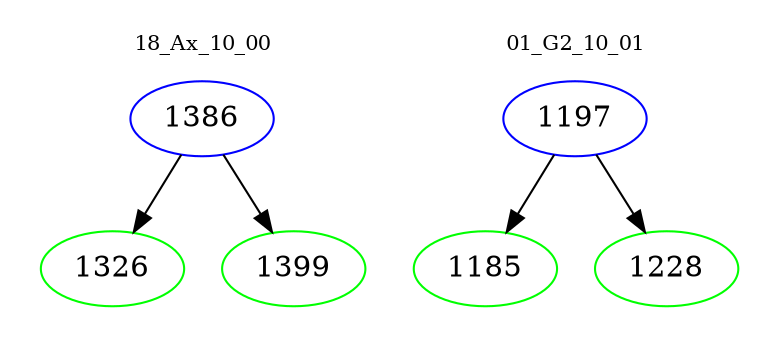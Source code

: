 digraph{
subgraph cluster_0 {
color = white
label = "18_Ax_10_00";
fontsize=10;
T0_1386 [label="1386", color="blue"]
T0_1386 -> T0_1326 [color="black"]
T0_1326 [label="1326", color="green"]
T0_1386 -> T0_1399 [color="black"]
T0_1399 [label="1399", color="green"]
}
subgraph cluster_1 {
color = white
label = "01_G2_10_01";
fontsize=10;
T1_1197 [label="1197", color="blue"]
T1_1197 -> T1_1185 [color="black"]
T1_1185 [label="1185", color="green"]
T1_1197 -> T1_1228 [color="black"]
T1_1228 [label="1228", color="green"]
}
}
